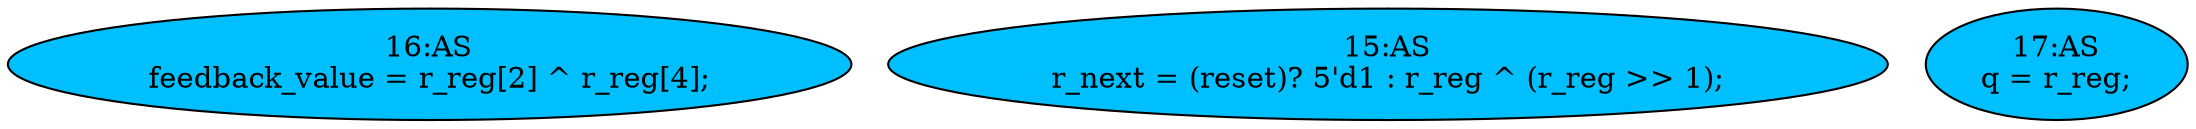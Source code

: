 strict digraph "compose( ,  )" {
	node [label="\N"];
	"16:AS"	[ast="<pyverilog.vparser.ast.Assign object at 0x7f27924f1550>",
		def_var="['feedback_value']",
		fillcolor=deepskyblue,
		label="16:AS
feedback_value = r_reg[2] ^ r_reg[4];",
		statements="[]",
		style=filled,
		typ=Assign,
		use_var="['r_reg', 'r_reg']"];
	"15:AS"	[ast="<pyverilog.vparser.ast.Assign object at 0x7f27924e3d10>",
		def_var="['r_next']",
		fillcolor=deepskyblue,
		label="15:AS
r_next = (reset)? 5'd1 : r_reg ^ (r_reg >> 1);",
		statements="[]",
		style=filled,
		typ=Assign,
		use_var="['reset', 'r_reg', 'r_reg']"];
	"17:AS"	[ast="<pyverilog.vparser.ast.Assign object at 0x7f27924f1050>",
		def_var="['q']",
		fillcolor=deepskyblue,
		label="17:AS
q = r_reg;",
		statements="[]",
		style=filled,
		typ=Assign,
		use_var="['r_reg']"];
}
